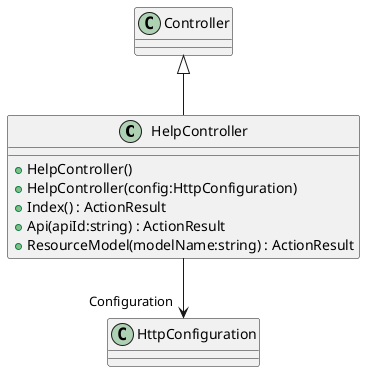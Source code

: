 @startuml
class HelpController {
    + HelpController()
    + HelpController(config:HttpConfiguration)
    + Index() : ActionResult
    + Api(apiId:string) : ActionResult
    + ResourceModel(modelName:string) : ActionResult
}
Controller <|-- HelpController
HelpController --> "Configuration" HttpConfiguration
@enduml
